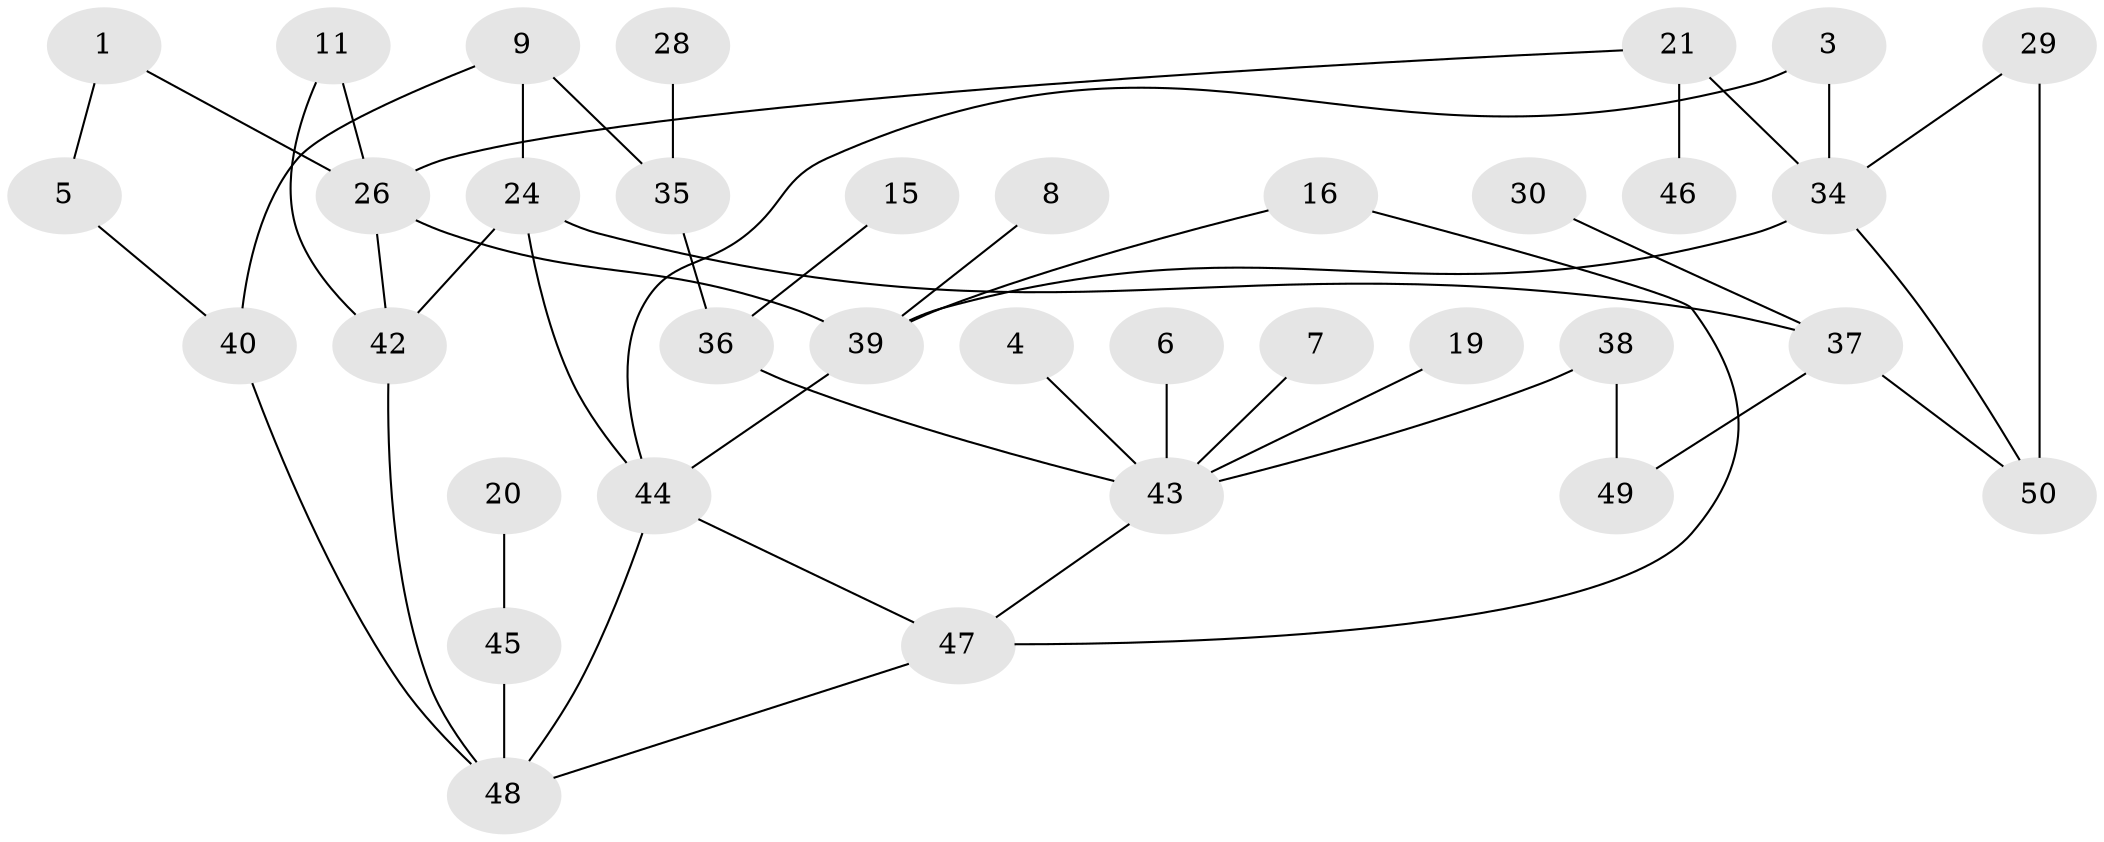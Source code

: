 // original degree distribution, {2: 0.30303030303030304, 3: 0.20202020202020202, 0: 0.1414141414141414, 1: 0.24242424242424243, 5: 0.030303030303030304, 4: 0.06060606060606061, 7: 0.010101010101010102, 6: 0.010101010101010102}
// Generated by graph-tools (version 1.1) at 2025/49/03/09/25 03:49:10]
// undirected, 35 vertices, 47 edges
graph export_dot {
graph [start="1"]
  node [color=gray90,style=filled];
  1;
  3;
  4;
  5;
  6;
  7;
  8;
  9;
  11;
  15;
  16;
  19;
  20;
  21;
  24;
  26;
  28;
  29;
  30;
  34;
  35;
  36;
  37;
  38;
  39;
  40;
  42;
  43;
  44;
  45;
  46;
  47;
  48;
  49;
  50;
  1 -- 5 [weight=1.0];
  1 -- 26 [weight=1.0];
  3 -- 34 [weight=1.0];
  3 -- 44 [weight=1.0];
  4 -- 43 [weight=1.0];
  5 -- 40 [weight=1.0];
  6 -- 43 [weight=1.0];
  7 -- 43 [weight=1.0];
  8 -- 39 [weight=1.0];
  9 -- 24 [weight=1.0];
  9 -- 35 [weight=1.0];
  9 -- 40 [weight=1.0];
  11 -- 26 [weight=1.0];
  11 -- 42 [weight=1.0];
  15 -- 36 [weight=1.0];
  16 -- 39 [weight=1.0];
  16 -- 47 [weight=1.0];
  19 -- 43 [weight=1.0];
  20 -- 45 [weight=1.0];
  21 -- 26 [weight=1.0];
  21 -- 34 [weight=1.0];
  21 -- 46 [weight=1.0];
  24 -- 37 [weight=1.0];
  24 -- 42 [weight=1.0];
  24 -- 44 [weight=1.0];
  26 -- 39 [weight=1.0];
  26 -- 42 [weight=1.0];
  28 -- 35 [weight=1.0];
  29 -- 34 [weight=1.0];
  29 -- 50 [weight=3.0];
  30 -- 37 [weight=1.0];
  34 -- 39 [weight=1.0];
  34 -- 50 [weight=1.0];
  35 -- 36 [weight=1.0];
  36 -- 43 [weight=1.0];
  37 -- 49 [weight=1.0];
  37 -- 50 [weight=1.0];
  38 -- 43 [weight=1.0];
  38 -- 49 [weight=1.0];
  39 -- 44 [weight=1.0];
  40 -- 48 [weight=1.0];
  42 -- 48 [weight=1.0];
  43 -- 47 [weight=1.0];
  44 -- 47 [weight=1.0];
  44 -- 48 [weight=1.0];
  45 -- 48 [weight=1.0];
  47 -- 48 [weight=1.0];
}
